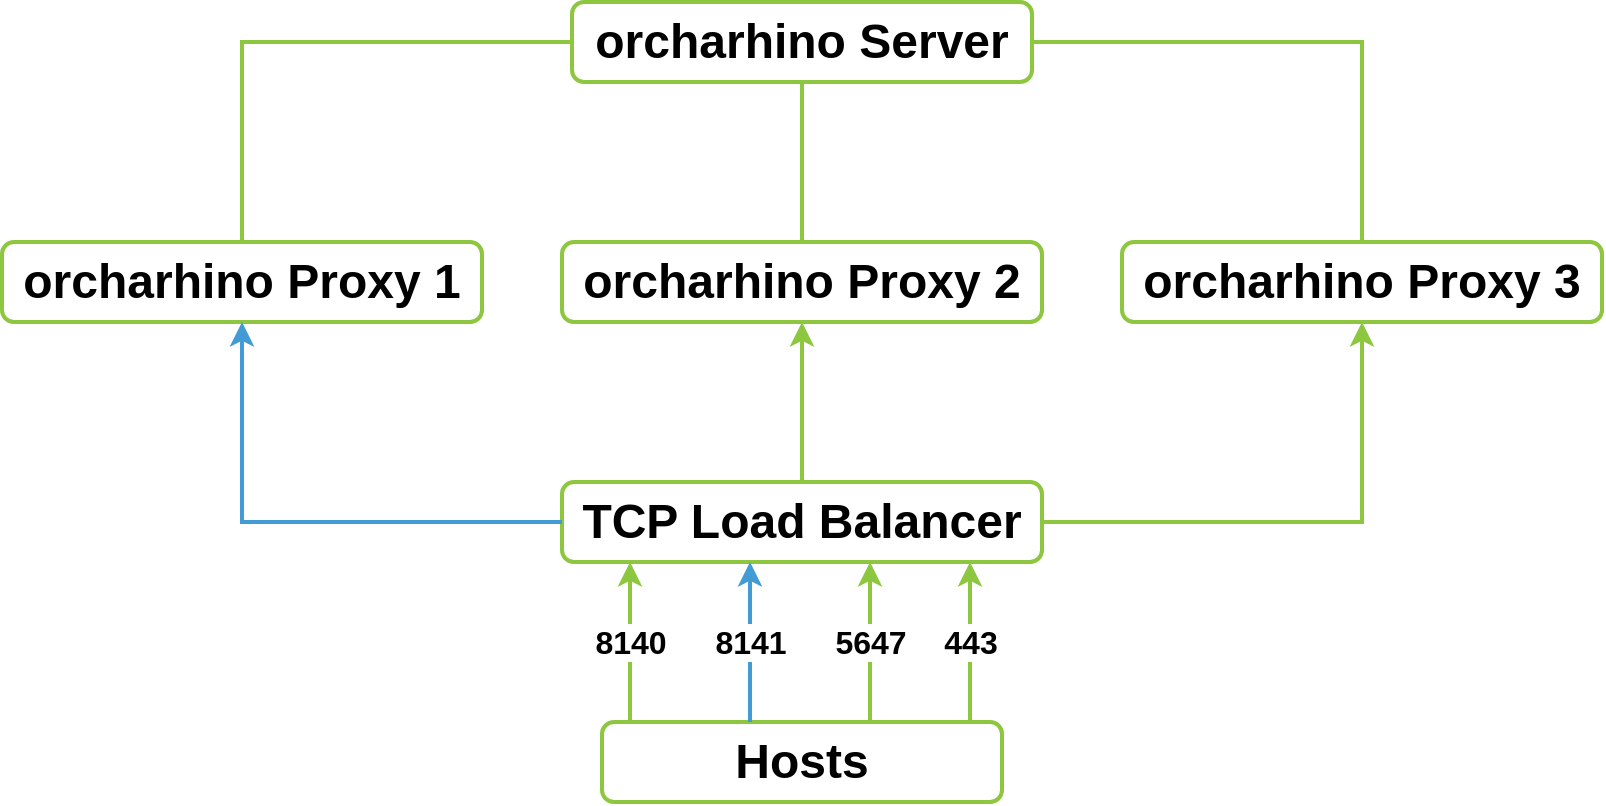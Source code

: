 <mxfile version="21.1.6" type="device">
  <diagram name="Page-1" id="7NqsEdOKnt6puUPz8ZZ4">
    <mxGraphModel dx="3184" dy="795" grid="1" gridSize="10" guides="1" tooltips="1" connect="1" arrows="1" fold="1" page="1" pageScale="1" pageWidth="900" pageHeight="1600" math="0" shadow="0">
      <root>
        <mxCell id="0" />
        <mxCell id="1" parent="0" />
        <mxCell id="Y6tP95EpHtXouHt9-1tt-1" value="orcharhino Server" style="rounded=1;whiteSpace=wrap;html=1;strokeWidth=2;strokeColor=#8dc63f;fontSize=24;fontStyle=1;fontColor=#000000;" vertex="1" parent="1">
          <mxGeometry x="-615" y="40" width="230" height="40" as="geometry" />
        </mxCell>
        <mxCell id="Y6tP95EpHtXouHt9-1tt-3" value="orcharhino Proxy 3" style="rounded=1;whiteSpace=wrap;html=1;strokeWidth=2;strokeColor=#8dc63f;fontSize=24;fontStyle=1;fontColor=#000000;" vertex="1" parent="1">
          <mxGeometry x="-340" y="160" width="240" height="40" as="geometry" />
        </mxCell>
        <mxCell id="Y6tP95EpHtXouHt9-1tt-4" value="orcharhino Proxy 2" style="rounded=1;whiteSpace=wrap;html=1;strokeWidth=2;strokeColor=#8dc63f;fontSize=24;fontStyle=1;fontColor=#000000;" vertex="1" parent="1">
          <mxGeometry x="-620" y="160" width="240" height="40" as="geometry" />
        </mxCell>
        <mxCell id="Y6tP95EpHtXouHt9-1tt-5" value="orcharhino Proxy 1" style="rounded=1;whiteSpace=wrap;html=1;strokeWidth=2;strokeColor=#8dc63f;fontSize=24;fontStyle=1;fontColor=#000000;" vertex="1" parent="1">
          <mxGeometry x="-900" y="160" width="240" height="40" as="geometry" />
        </mxCell>
        <mxCell id="Y6tP95EpHtXouHt9-1tt-6" value="" style="endArrow=none;html=1;rounded=0;strokeWidth=2;strokeColor=#8dc63f;fontColor=#000000;" edge="1" parent="1" source="Y6tP95EpHtXouHt9-1tt-1" target="Y6tP95EpHtXouHt9-1tt-5">
          <mxGeometry width="50" height="50" relative="1" as="geometry">
            <mxPoint x="-440" y="360" as="sourcePoint" />
            <mxPoint x="-390" y="310" as="targetPoint" />
            <Array as="points">
              <mxPoint x="-780" y="60" />
            </Array>
          </mxGeometry>
        </mxCell>
        <mxCell id="Y6tP95EpHtXouHt9-1tt-7" value="" style="endArrow=none;html=1;rounded=0;strokeWidth=2;strokeColor=#8dc63f;fontColor=#000000;" edge="1" parent="1" source="Y6tP95EpHtXouHt9-1tt-1" target="Y6tP95EpHtXouHt9-1tt-4">
          <mxGeometry width="50" height="50" relative="1" as="geometry">
            <mxPoint x="-430" y="370" as="sourcePoint" />
            <mxPoint x="-380" y="320" as="targetPoint" />
          </mxGeometry>
        </mxCell>
        <mxCell id="Y6tP95EpHtXouHt9-1tt-8" value="" style="endArrow=none;html=1;rounded=0;strokeWidth=2;strokeColor=#8dc63f;fontColor=#000000;" edge="1" parent="1" source="Y6tP95EpHtXouHt9-1tt-1" target="Y6tP95EpHtXouHt9-1tt-3">
          <mxGeometry width="50" height="50" relative="1" as="geometry">
            <mxPoint x="-420" y="380" as="sourcePoint" />
            <mxPoint x="-370" y="330" as="targetPoint" />
            <Array as="points">
              <mxPoint x="-220" y="60" />
            </Array>
          </mxGeometry>
        </mxCell>
        <mxCell id="Y6tP95EpHtXouHt9-1tt-9" value="TCP Load Balancer" style="rounded=1;whiteSpace=wrap;html=1;strokeWidth=2;strokeColor=#8dc63f;fontSize=24;fontStyle=1;fontColor=#000000;" vertex="1" parent="1">
          <mxGeometry x="-620" y="280" width="240" height="40" as="geometry" />
        </mxCell>
        <mxCell id="Y6tP95EpHtXouHt9-1tt-10" value="Hosts" style="rounded=1;whiteSpace=wrap;html=1;strokeWidth=2;strokeColor=#8dc63f;fontSize=24;fontStyle=1;fontColor=#000000;" vertex="1" parent="1">
          <mxGeometry x="-600" y="400" width="200" height="40" as="geometry" />
        </mxCell>
        <mxCell id="Y6tP95EpHtXouHt9-1tt-12" value="" style="endArrow=classic;html=1;rounded=0;strokeWidth=2;strokeColor=#8dc63f;fontColor=#000000;" edge="1" parent="1" source="Y6tP95EpHtXouHt9-1tt-9" target="Y6tP95EpHtXouHt9-1tt-4">
          <mxGeometry width="50" height="50" relative="1" as="geometry">
            <mxPoint x="-440" y="360" as="sourcePoint" />
            <mxPoint x="-390" y="310" as="targetPoint" />
          </mxGeometry>
        </mxCell>
        <mxCell id="Y6tP95EpHtXouHt9-1tt-13" value="" style="endArrow=classic;html=1;rounded=0;strokeWidth=2;strokeColor=#439bd6;fontColor=#000000;" edge="1" parent="1" source="Y6tP95EpHtXouHt9-1tt-9" target="Y6tP95EpHtXouHt9-1tt-5">
          <mxGeometry width="50" height="50" relative="1" as="geometry">
            <mxPoint x="-560" y="250" as="sourcePoint" />
            <mxPoint x="-380" y="320" as="targetPoint" />
            <Array as="points">
              <mxPoint x="-780" y="300" />
            </Array>
          </mxGeometry>
        </mxCell>
        <mxCell id="Y6tP95EpHtXouHt9-1tt-18" value="8140" style="endArrow=classic;html=1;rounded=0;strokeWidth=2;strokeColor=#8dc63f;fontSize=16;fontColor=#000000;fontStyle=1" edge="1" parent="1">
          <mxGeometry width="50" height="50" relative="1" as="geometry">
            <mxPoint x="-586" y="400" as="sourcePoint" />
            <mxPoint x="-586" y="320" as="targetPoint" />
          </mxGeometry>
        </mxCell>
        <mxCell id="Y6tP95EpHtXouHt9-1tt-19" value="8141" style="endArrow=classic;html=1;rounded=0;strokeWidth=2;strokeColor=#439bd6;fontSize=16;fontColor=#000000;fontStyle=1" edge="1" parent="1">
          <mxGeometry width="50" height="50" relative="1" as="geometry">
            <mxPoint x="-526" y="400" as="sourcePoint" />
            <mxPoint x="-526" y="320" as="targetPoint" />
          </mxGeometry>
        </mxCell>
        <mxCell id="Y6tP95EpHtXouHt9-1tt-20" value="5647" style="endArrow=classic;html=1;rounded=0;strokeWidth=2;strokeColor=#8dc63f;fontSize=16;fontColor=#000000;fontStyle=1" edge="1" parent="1">
          <mxGeometry width="50" height="50" relative="1" as="geometry">
            <mxPoint x="-466" y="400" as="sourcePoint" />
            <mxPoint x="-466" y="320" as="targetPoint" />
          </mxGeometry>
        </mxCell>
        <mxCell id="Y6tP95EpHtXouHt9-1tt-21" value="443" style="endArrow=classic;html=1;rounded=0;strokeWidth=2;strokeColor=#8dc63f;fontSize=16;fontColor=#000000;fontStyle=1" edge="1" parent="1">
          <mxGeometry width="50" height="50" relative="1" as="geometry">
            <mxPoint x="-416" y="400" as="sourcePoint" />
            <mxPoint x="-416" y="320" as="targetPoint" />
          </mxGeometry>
        </mxCell>
        <mxCell id="Y6tP95EpHtXouHt9-1tt-23" value="" style="endArrow=classic;html=1;rounded=0;strokeWidth=2;strokeColor=#8dc63f;fontColor=#000000;" edge="1" parent="1" source="Y6tP95EpHtXouHt9-1tt-9" target="Y6tP95EpHtXouHt9-1tt-3">
          <mxGeometry width="50" height="50" relative="1" as="geometry">
            <mxPoint x="-310" y="370" as="sourcePoint" />
            <mxPoint x="-310" y="290" as="targetPoint" />
            <Array as="points">
              <mxPoint x="-220" y="300" />
            </Array>
          </mxGeometry>
        </mxCell>
      </root>
    </mxGraphModel>
  </diagram>
</mxfile>
